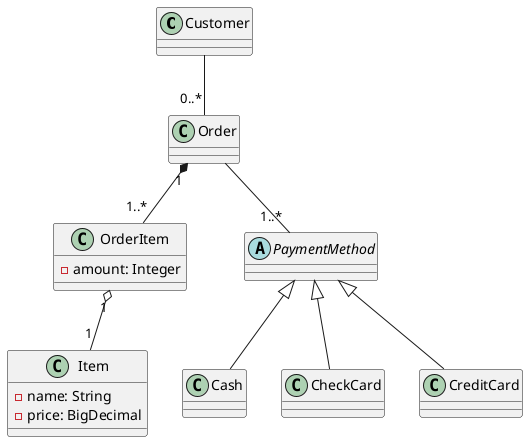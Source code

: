 @startuml
class Customer {}

class Order {}

class OrderItem {
  -amount: Integer
}

class Item {
  -name: String
  -price: BigDecimal
}

abstract class PaymentMethod {}

class Cash {}

class CheckCard {}

class CreditCard {}

Customer -- "0..*" Order
Order -- "1..*" PaymentMethod
PaymentMethod <|-- Cash
PaymentMethod <|-- CheckCard
PaymentMethod <|-- CreditCard
Order "1" *-- "1..*" OrderItem
OrderItem "1" o-- "1" Item
@enduml